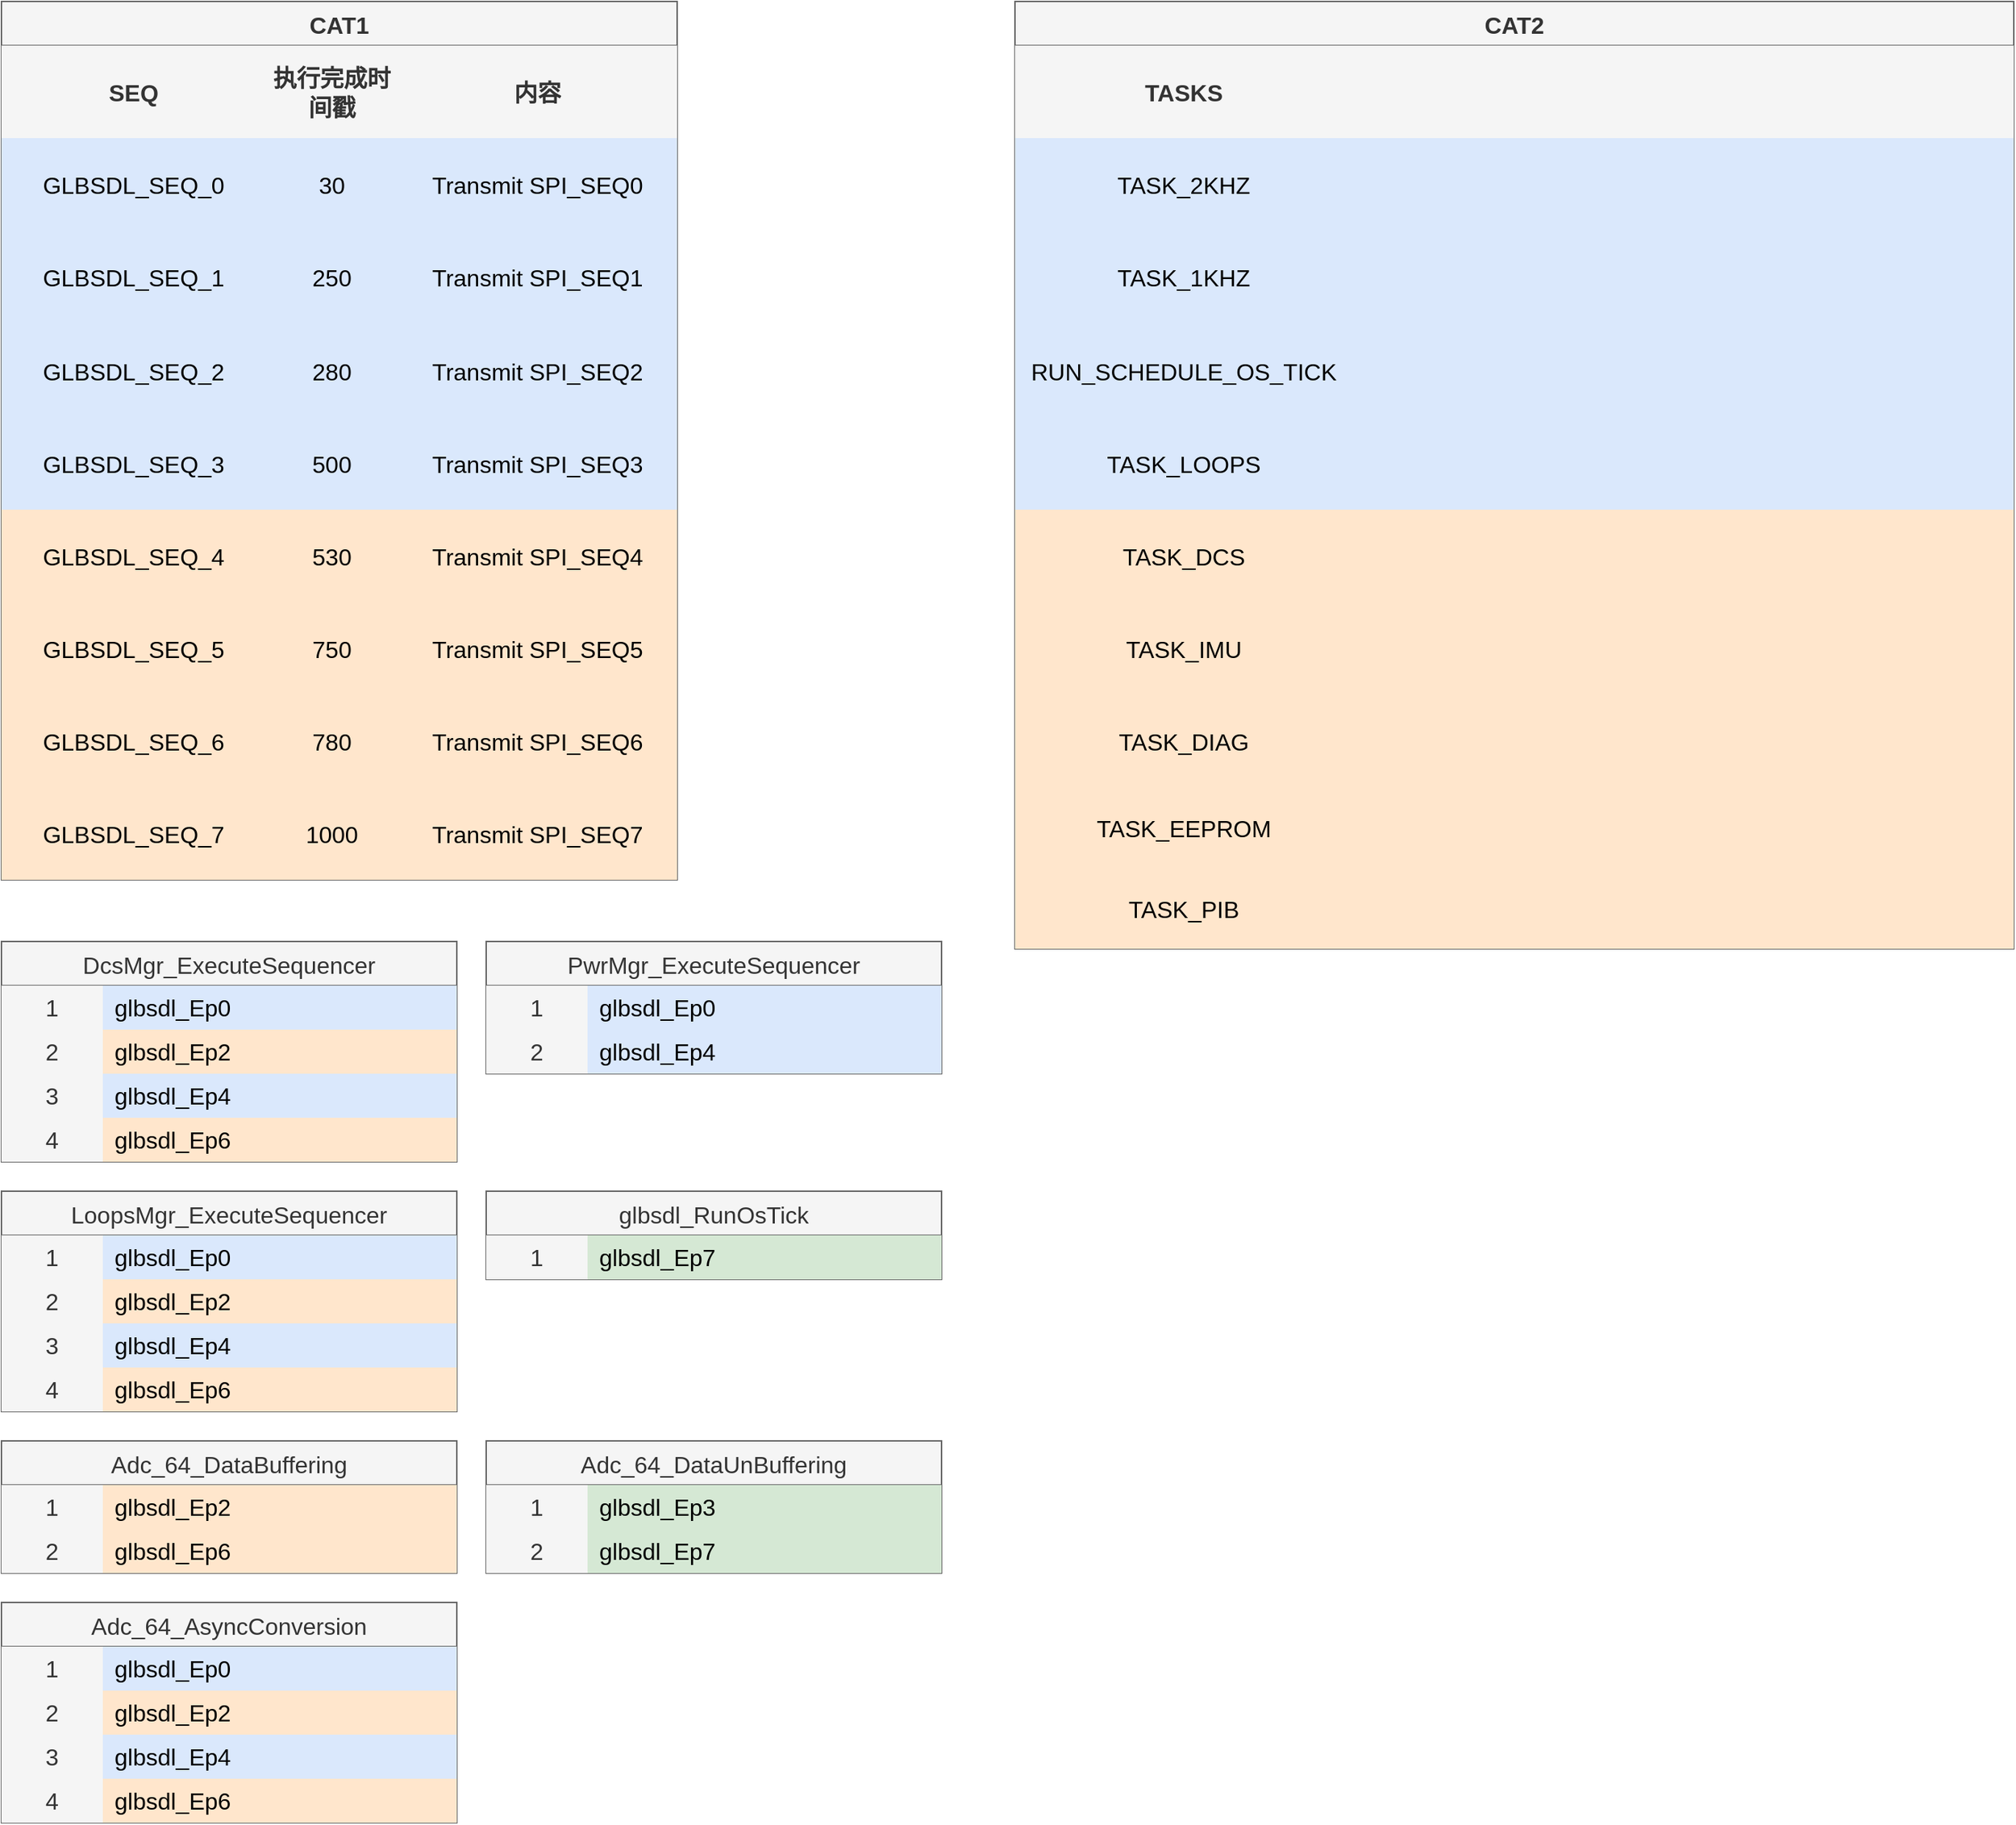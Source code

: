 <mxfile version="22.1.5" type="github">
  <diagram name="第 1 页" id="v6oY52smnRcEkZ9FU9oF">
    <mxGraphModel dx="1167" dy="648" grid="1" gridSize="10" guides="1" tooltips="1" connect="1" arrows="1" fold="1" page="1" pageScale="1" pageWidth="850" pageHeight="1100" math="0" shadow="0">
      <root>
        <mxCell id="0" />
        <mxCell id="1" parent="0" />
        <mxCell id="ijFXuitJDZCYeXIuiVJV-2" value="CAT1" style="shape=table;startSize=30;container=1;collapsible=0;childLayout=tableLayout;strokeColor=#666666;fontSize=16;fontStyle=1;fillColor=#f5f5f5;fontColor=#333333;" vertex="1" parent="1">
          <mxGeometry x="40" y="70" width="460" height="598" as="geometry" />
        </mxCell>
        <mxCell id="ijFXuitJDZCYeXIuiVJV-35" value="" style="shape=tableRow;horizontal=0;startSize=0;swimlaneHead=0;swimlaneBody=0;strokeColor=inherit;top=0;left=0;bottom=0;right=0;collapsible=0;dropTarget=0;fillColor=none;points=[[0,0.5],[1,0.5]];portConstraint=eastwest;fontSize=16;" vertex="1" parent="ijFXuitJDZCYeXIuiVJV-2">
          <mxGeometry y="30" width="460" height="63" as="geometry" />
        </mxCell>
        <mxCell id="ijFXuitJDZCYeXIuiVJV-36" value="SEQ" style="shape=partialRectangle;html=1;whiteSpace=wrap;connectable=0;strokeColor=#666666;overflow=hidden;fillColor=#f5f5f5;top=0;left=0;bottom=0;right=0;pointerEvents=1;fontSize=16;fontStyle=1;fontColor=#333333;" vertex="1" parent="ijFXuitJDZCYeXIuiVJV-35">
          <mxGeometry width="180" height="63" as="geometry">
            <mxRectangle width="180" height="63" as="alternateBounds" />
          </mxGeometry>
        </mxCell>
        <mxCell id="ijFXuitJDZCYeXIuiVJV-37" value="执行完成时间戳" style="shape=partialRectangle;html=1;whiteSpace=wrap;connectable=0;strokeColor=#666666;overflow=hidden;fillColor=#f5f5f5;top=0;left=0;bottom=0;right=0;pointerEvents=1;fontSize=16;fontStyle=1;fontColor=#333333;" vertex="1" parent="ijFXuitJDZCYeXIuiVJV-35">
          <mxGeometry x="180" width="90" height="63" as="geometry">
            <mxRectangle width="90" height="63" as="alternateBounds" />
          </mxGeometry>
        </mxCell>
        <mxCell id="ijFXuitJDZCYeXIuiVJV-38" value="内容" style="shape=partialRectangle;html=1;whiteSpace=wrap;connectable=0;strokeColor=#666666;overflow=hidden;fillColor=#f5f5f5;top=0;left=0;bottom=0;right=0;pointerEvents=1;fontSize=16;fontStyle=1;fontColor=#333333;" vertex="1" parent="ijFXuitJDZCYeXIuiVJV-35">
          <mxGeometry x="270" width="190" height="63" as="geometry">
            <mxRectangle width="190" height="63" as="alternateBounds" />
          </mxGeometry>
        </mxCell>
        <mxCell id="ijFXuitJDZCYeXIuiVJV-3" value="" style="shape=tableRow;horizontal=0;startSize=0;swimlaneHead=0;swimlaneBody=0;strokeColor=inherit;top=0;left=0;bottom=0;right=0;collapsible=0;dropTarget=0;fillColor=none;points=[[0,0.5],[1,0.5]];portConstraint=eastwest;fontSize=16;" vertex="1" parent="ijFXuitJDZCYeXIuiVJV-2">
          <mxGeometry y="93" width="460" height="63" as="geometry" />
        </mxCell>
        <mxCell id="ijFXuitJDZCYeXIuiVJV-4" value="GLBSDL_SEQ_0" style="shape=partialRectangle;html=1;whiteSpace=wrap;connectable=0;strokeColor=#6c8ebf;overflow=hidden;fillColor=#dae8fc;top=0;left=0;bottom=0;right=0;pointerEvents=1;fontSize=16;" vertex="1" parent="ijFXuitJDZCYeXIuiVJV-3">
          <mxGeometry width="180" height="63" as="geometry">
            <mxRectangle width="180" height="63" as="alternateBounds" />
          </mxGeometry>
        </mxCell>
        <mxCell id="ijFXuitJDZCYeXIuiVJV-5" value="30" style="shape=partialRectangle;html=1;whiteSpace=wrap;connectable=0;strokeColor=#6c8ebf;overflow=hidden;fillColor=#dae8fc;top=0;left=0;bottom=0;right=0;pointerEvents=1;fontSize=16;" vertex="1" parent="ijFXuitJDZCYeXIuiVJV-3">
          <mxGeometry x="180" width="90" height="63" as="geometry">
            <mxRectangle width="90" height="63" as="alternateBounds" />
          </mxGeometry>
        </mxCell>
        <mxCell id="ijFXuitJDZCYeXIuiVJV-6" value="Transmit SPI_SEQ0" style="shape=partialRectangle;html=1;whiteSpace=wrap;connectable=0;strokeColor=#6c8ebf;overflow=hidden;fillColor=#dae8fc;top=0;left=0;bottom=0;right=0;pointerEvents=1;fontSize=16;" vertex="1" parent="ijFXuitJDZCYeXIuiVJV-3">
          <mxGeometry x="270" width="190" height="63" as="geometry">
            <mxRectangle width="190" height="63" as="alternateBounds" />
          </mxGeometry>
        </mxCell>
        <mxCell id="ijFXuitJDZCYeXIuiVJV-7" value="" style="shape=tableRow;horizontal=0;startSize=0;swimlaneHead=0;swimlaneBody=0;strokeColor=inherit;top=0;left=0;bottom=0;right=0;collapsible=0;dropTarget=0;fillColor=none;points=[[0,0.5],[1,0.5]];portConstraint=eastwest;fontSize=16;" vertex="1" parent="ijFXuitJDZCYeXIuiVJV-2">
          <mxGeometry y="156" width="460" height="64" as="geometry" />
        </mxCell>
        <mxCell id="ijFXuitJDZCYeXIuiVJV-8" value="GLBSDL_SEQ_1" style="shape=partialRectangle;html=1;whiteSpace=wrap;connectable=0;strokeColor=#6c8ebf;overflow=hidden;fillColor=#dae8fc;top=0;left=0;bottom=0;right=0;pointerEvents=1;fontSize=16;" vertex="1" parent="ijFXuitJDZCYeXIuiVJV-7">
          <mxGeometry width="180" height="64" as="geometry">
            <mxRectangle width="180" height="64" as="alternateBounds" />
          </mxGeometry>
        </mxCell>
        <mxCell id="ijFXuitJDZCYeXIuiVJV-9" value="250" style="shape=partialRectangle;html=1;whiteSpace=wrap;connectable=0;strokeColor=#6c8ebf;overflow=hidden;fillColor=#dae8fc;top=0;left=0;bottom=0;right=0;pointerEvents=1;fontSize=16;" vertex="1" parent="ijFXuitJDZCYeXIuiVJV-7">
          <mxGeometry x="180" width="90" height="64" as="geometry">
            <mxRectangle width="90" height="64" as="alternateBounds" />
          </mxGeometry>
        </mxCell>
        <mxCell id="ijFXuitJDZCYeXIuiVJV-10" value="Transmit SPI_SEQ1" style="shape=partialRectangle;html=1;whiteSpace=wrap;connectable=0;strokeColor=#6c8ebf;overflow=hidden;fillColor=#dae8fc;top=0;left=0;bottom=0;right=0;pointerEvents=1;fontSize=16;" vertex="1" parent="ijFXuitJDZCYeXIuiVJV-7">
          <mxGeometry x="270" width="190" height="64" as="geometry">
            <mxRectangle width="190" height="64" as="alternateBounds" />
          </mxGeometry>
        </mxCell>
        <mxCell id="ijFXuitJDZCYeXIuiVJV-11" value="" style="shape=tableRow;horizontal=0;startSize=0;swimlaneHead=0;swimlaneBody=0;strokeColor=inherit;top=0;left=0;bottom=0;right=0;collapsible=0;dropTarget=0;fillColor=none;points=[[0,0.5],[1,0.5]];portConstraint=eastwest;fontSize=16;" vertex="1" parent="ijFXuitJDZCYeXIuiVJV-2">
          <mxGeometry y="220" width="460" height="63" as="geometry" />
        </mxCell>
        <mxCell id="ijFXuitJDZCYeXIuiVJV-12" value="GLBSDL_SEQ_2" style="shape=partialRectangle;html=1;whiteSpace=wrap;connectable=0;strokeColor=#6c8ebf;overflow=hidden;fillColor=#dae8fc;top=0;left=0;bottom=0;right=0;pointerEvents=1;fontSize=16;" vertex="1" parent="ijFXuitJDZCYeXIuiVJV-11">
          <mxGeometry width="180" height="63" as="geometry">
            <mxRectangle width="180" height="63" as="alternateBounds" />
          </mxGeometry>
        </mxCell>
        <mxCell id="ijFXuitJDZCYeXIuiVJV-13" value="280" style="shape=partialRectangle;html=1;whiteSpace=wrap;connectable=0;strokeColor=#6c8ebf;overflow=hidden;fillColor=#dae8fc;top=0;left=0;bottom=0;right=0;pointerEvents=1;fontSize=16;" vertex="1" parent="ijFXuitJDZCYeXIuiVJV-11">
          <mxGeometry x="180" width="90" height="63" as="geometry">
            <mxRectangle width="90" height="63" as="alternateBounds" />
          </mxGeometry>
        </mxCell>
        <mxCell id="ijFXuitJDZCYeXIuiVJV-14" value="Transmit SPI_SEQ2" style="shape=partialRectangle;html=1;whiteSpace=wrap;connectable=0;strokeColor=#6c8ebf;overflow=hidden;fillColor=#dae8fc;top=0;left=0;bottom=0;right=0;pointerEvents=1;fontSize=16;" vertex="1" parent="ijFXuitJDZCYeXIuiVJV-11">
          <mxGeometry x="270" width="190" height="63" as="geometry">
            <mxRectangle width="190" height="63" as="alternateBounds" />
          </mxGeometry>
        </mxCell>
        <mxCell id="ijFXuitJDZCYeXIuiVJV-15" value="" style="shape=tableRow;horizontal=0;startSize=0;swimlaneHead=0;swimlaneBody=0;strokeColor=inherit;top=0;left=0;bottom=0;right=0;collapsible=0;dropTarget=0;fillColor=none;points=[[0,0.5],[1,0.5]];portConstraint=eastwest;fontSize=16;" vertex="1" parent="ijFXuitJDZCYeXIuiVJV-2">
          <mxGeometry y="283" width="460" height="63" as="geometry" />
        </mxCell>
        <mxCell id="ijFXuitJDZCYeXIuiVJV-16" value="GLBSDL_SEQ_3" style="shape=partialRectangle;html=1;whiteSpace=wrap;connectable=0;strokeColor=#6c8ebf;overflow=hidden;fillColor=#dae8fc;top=0;left=0;bottom=0;right=0;pointerEvents=1;fontSize=16;" vertex="1" parent="ijFXuitJDZCYeXIuiVJV-15">
          <mxGeometry width="180" height="63" as="geometry">
            <mxRectangle width="180" height="63" as="alternateBounds" />
          </mxGeometry>
        </mxCell>
        <mxCell id="ijFXuitJDZCYeXIuiVJV-17" value="500" style="shape=partialRectangle;html=1;whiteSpace=wrap;connectable=0;strokeColor=#6c8ebf;overflow=hidden;fillColor=#dae8fc;top=0;left=0;bottom=0;right=0;pointerEvents=1;fontSize=16;" vertex="1" parent="ijFXuitJDZCYeXIuiVJV-15">
          <mxGeometry x="180" width="90" height="63" as="geometry">
            <mxRectangle width="90" height="63" as="alternateBounds" />
          </mxGeometry>
        </mxCell>
        <mxCell id="ijFXuitJDZCYeXIuiVJV-18" value="Transmit SPI_SEQ3" style="shape=partialRectangle;html=1;whiteSpace=wrap;connectable=0;strokeColor=#6c8ebf;overflow=hidden;fillColor=#dae8fc;top=0;left=0;bottom=0;right=0;pointerEvents=1;fontSize=16;" vertex="1" parent="ijFXuitJDZCYeXIuiVJV-15">
          <mxGeometry x="270" width="190" height="63" as="geometry">
            <mxRectangle width="190" height="63" as="alternateBounds" />
          </mxGeometry>
        </mxCell>
        <mxCell id="ijFXuitJDZCYeXIuiVJV-19" value="" style="shape=tableRow;horizontal=0;startSize=0;swimlaneHead=0;swimlaneBody=0;strokeColor=inherit;top=0;left=0;bottom=0;right=0;collapsible=0;dropTarget=0;fillColor=none;points=[[0,0.5],[1,0.5]];portConstraint=eastwest;fontSize=16;" vertex="1" parent="ijFXuitJDZCYeXIuiVJV-2">
          <mxGeometry y="346" width="460" height="63" as="geometry" />
        </mxCell>
        <mxCell id="ijFXuitJDZCYeXIuiVJV-20" value="GLBSDL_SEQ_4" style="shape=partialRectangle;html=1;whiteSpace=wrap;connectable=0;strokeColor=#d79b00;overflow=hidden;fillColor=#ffe6cc;top=0;left=0;bottom=0;right=0;pointerEvents=1;fontSize=16;" vertex="1" parent="ijFXuitJDZCYeXIuiVJV-19">
          <mxGeometry width="180" height="63" as="geometry">
            <mxRectangle width="180" height="63" as="alternateBounds" />
          </mxGeometry>
        </mxCell>
        <mxCell id="ijFXuitJDZCYeXIuiVJV-21" value="530" style="shape=partialRectangle;html=1;whiteSpace=wrap;connectable=0;strokeColor=#d79b00;overflow=hidden;fillColor=#ffe6cc;top=0;left=0;bottom=0;right=0;pointerEvents=1;fontSize=16;" vertex="1" parent="ijFXuitJDZCYeXIuiVJV-19">
          <mxGeometry x="180" width="90" height="63" as="geometry">
            <mxRectangle width="90" height="63" as="alternateBounds" />
          </mxGeometry>
        </mxCell>
        <mxCell id="ijFXuitJDZCYeXIuiVJV-22" value="Transmit SPI_SEQ4" style="shape=partialRectangle;html=1;whiteSpace=wrap;connectable=0;strokeColor=#d79b00;overflow=hidden;fillColor=#ffe6cc;top=0;left=0;bottom=0;right=0;pointerEvents=1;fontSize=16;" vertex="1" parent="ijFXuitJDZCYeXIuiVJV-19">
          <mxGeometry x="270" width="190" height="63" as="geometry">
            <mxRectangle width="190" height="63" as="alternateBounds" />
          </mxGeometry>
        </mxCell>
        <mxCell id="ijFXuitJDZCYeXIuiVJV-23" value="" style="shape=tableRow;horizontal=0;startSize=0;swimlaneHead=0;swimlaneBody=0;strokeColor=inherit;top=0;left=0;bottom=0;right=0;collapsible=0;dropTarget=0;fillColor=none;points=[[0,0.5],[1,0.5]];portConstraint=eastwest;fontSize=16;" vertex="1" parent="ijFXuitJDZCYeXIuiVJV-2">
          <mxGeometry y="409" width="460" height="63" as="geometry" />
        </mxCell>
        <mxCell id="ijFXuitJDZCYeXIuiVJV-24" value="GLBSDL_SEQ_5" style="shape=partialRectangle;html=1;whiteSpace=wrap;connectable=0;strokeColor=#d79b00;overflow=hidden;fillColor=#ffe6cc;top=0;left=0;bottom=0;right=0;pointerEvents=1;fontSize=16;" vertex="1" parent="ijFXuitJDZCYeXIuiVJV-23">
          <mxGeometry width="180" height="63" as="geometry">
            <mxRectangle width="180" height="63" as="alternateBounds" />
          </mxGeometry>
        </mxCell>
        <mxCell id="ijFXuitJDZCYeXIuiVJV-25" value="750" style="shape=partialRectangle;html=1;whiteSpace=wrap;connectable=0;strokeColor=#d79b00;overflow=hidden;fillColor=#ffe6cc;top=0;left=0;bottom=0;right=0;pointerEvents=1;fontSize=16;" vertex="1" parent="ijFXuitJDZCYeXIuiVJV-23">
          <mxGeometry x="180" width="90" height="63" as="geometry">
            <mxRectangle width="90" height="63" as="alternateBounds" />
          </mxGeometry>
        </mxCell>
        <mxCell id="ijFXuitJDZCYeXIuiVJV-26" value="Transmit SPI_SEQ5" style="shape=partialRectangle;html=1;whiteSpace=wrap;connectable=0;strokeColor=#d79b00;overflow=hidden;fillColor=#ffe6cc;top=0;left=0;bottom=0;right=0;pointerEvents=1;fontSize=16;" vertex="1" parent="ijFXuitJDZCYeXIuiVJV-23">
          <mxGeometry x="270" width="190" height="63" as="geometry">
            <mxRectangle width="190" height="63" as="alternateBounds" />
          </mxGeometry>
        </mxCell>
        <mxCell id="ijFXuitJDZCYeXIuiVJV-27" value="" style="shape=tableRow;horizontal=0;startSize=0;swimlaneHead=0;swimlaneBody=0;strokeColor=inherit;top=0;left=0;bottom=0;right=0;collapsible=0;dropTarget=0;fillColor=none;points=[[0,0.5],[1,0.5]];portConstraint=eastwest;fontSize=16;" vertex="1" parent="ijFXuitJDZCYeXIuiVJV-2">
          <mxGeometry y="472" width="460" height="63" as="geometry" />
        </mxCell>
        <mxCell id="ijFXuitJDZCYeXIuiVJV-28" value="GLBSDL_SEQ_6" style="shape=partialRectangle;html=1;whiteSpace=wrap;connectable=0;strokeColor=#d79b00;overflow=hidden;fillColor=#ffe6cc;top=0;left=0;bottom=0;right=0;pointerEvents=1;fontSize=16;" vertex="1" parent="ijFXuitJDZCYeXIuiVJV-27">
          <mxGeometry width="180" height="63" as="geometry">
            <mxRectangle width="180" height="63" as="alternateBounds" />
          </mxGeometry>
        </mxCell>
        <mxCell id="ijFXuitJDZCYeXIuiVJV-29" value="780" style="shape=partialRectangle;html=1;whiteSpace=wrap;connectable=0;strokeColor=#d79b00;overflow=hidden;fillColor=#ffe6cc;top=0;left=0;bottom=0;right=0;pointerEvents=1;fontSize=16;" vertex="1" parent="ijFXuitJDZCYeXIuiVJV-27">
          <mxGeometry x="180" width="90" height="63" as="geometry">
            <mxRectangle width="90" height="63" as="alternateBounds" />
          </mxGeometry>
        </mxCell>
        <mxCell id="ijFXuitJDZCYeXIuiVJV-30" value="Transmit SPI_SEQ6" style="shape=partialRectangle;html=1;whiteSpace=wrap;connectable=0;strokeColor=#d79b00;overflow=hidden;fillColor=#ffe6cc;top=0;left=0;bottom=0;right=0;pointerEvents=1;fontSize=16;" vertex="1" parent="ijFXuitJDZCYeXIuiVJV-27">
          <mxGeometry x="270" width="190" height="63" as="geometry">
            <mxRectangle width="190" height="63" as="alternateBounds" />
          </mxGeometry>
        </mxCell>
        <mxCell id="ijFXuitJDZCYeXIuiVJV-31" value="" style="shape=tableRow;horizontal=0;startSize=0;swimlaneHead=0;swimlaneBody=0;strokeColor=inherit;top=0;left=0;bottom=0;right=0;collapsible=0;dropTarget=0;fillColor=none;points=[[0,0.5],[1,0.5]];portConstraint=eastwest;fontSize=16;" vertex="1" parent="ijFXuitJDZCYeXIuiVJV-2">
          <mxGeometry y="535" width="460" height="63" as="geometry" />
        </mxCell>
        <mxCell id="ijFXuitJDZCYeXIuiVJV-32" value="GLBSDL_SEQ_7" style="shape=partialRectangle;html=1;whiteSpace=wrap;connectable=0;strokeColor=#d79b00;overflow=hidden;fillColor=#ffe6cc;top=0;left=0;bottom=0;right=0;pointerEvents=1;fontSize=16;" vertex="1" parent="ijFXuitJDZCYeXIuiVJV-31">
          <mxGeometry width="180" height="63" as="geometry">
            <mxRectangle width="180" height="63" as="alternateBounds" />
          </mxGeometry>
        </mxCell>
        <mxCell id="ijFXuitJDZCYeXIuiVJV-33" value="1000" style="shape=partialRectangle;html=1;whiteSpace=wrap;connectable=0;strokeColor=#d79b00;overflow=hidden;fillColor=#ffe6cc;top=0;left=0;bottom=0;right=0;pointerEvents=1;fontSize=16;" vertex="1" parent="ijFXuitJDZCYeXIuiVJV-31">
          <mxGeometry x="180" width="90" height="63" as="geometry">
            <mxRectangle width="90" height="63" as="alternateBounds" />
          </mxGeometry>
        </mxCell>
        <mxCell id="ijFXuitJDZCYeXIuiVJV-34" value="Transmit SPI_SEQ7" style="shape=partialRectangle;html=1;whiteSpace=wrap;connectable=0;strokeColor=#d79b00;overflow=hidden;fillColor=#ffe6cc;top=0;left=0;bottom=0;right=0;pointerEvents=1;fontSize=16;" vertex="1" parent="ijFXuitJDZCYeXIuiVJV-31">
          <mxGeometry x="270" width="190" height="63" as="geometry">
            <mxRectangle width="190" height="63" as="alternateBounds" />
          </mxGeometry>
        </mxCell>
        <mxCell id="ijFXuitJDZCYeXIuiVJV-133" value="DcsMgr_ExecuteSequencer" style="shape=table;startSize=30;container=1;collapsible=0;childLayout=tableLayout;fixedRows=1;rowLines=0;fontStyle=0;strokeColor=#666666;fontSize=16;fillColor=#f5f5f5;fontColor=#333333;" vertex="1" parent="1">
          <mxGeometry x="40" y="710" width="310" height="150" as="geometry" />
        </mxCell>
        <mxCell id="ijFXuitJDZCYeXIuiVJV-134" value="" style="shape=tableRow;horizontal=0;startSize=0;swimlaneHead=0;swimlaneBody=0;top=0;left=0;bottom=0;right=0;collapsible=0;dropTarget=0;fillColor=none;points=[[0,0.5],[1,0.5]];portConstraint=eastwest;strokeColor=inherit;fontSize=16;" vertex="1" parent="ijFXuitJDZCYeXIuiVJV-133">
          <mxGeometry y="30" width="310" height="30" as="geometry" />
        </mxCell>
        <mxCell id="ijFXuitJDZCYeXIuiVJV-135" value="1" style="shape=partialRectangle;html=1;whiteSpace=wrap;connectable=0;fillColor=#f5f5f5;top=0;left=0;bottom=0;right=0;overflow=hidden;pointerEvents=1;strokeColor=#666666;fontSize=16;fontColor=#333333;" vertex="1" parent="ijFXuitJDZCYeXIuiVJV-134">
          <mxGeometry width="69" height="30" as="geometry">
            <mxRectangle width="69" height="30" as="alternateBounds" />
          </mxGeometry>
        </mxCell>
        <mxCell id="ijFXuitJDZCYeXIuiVJV-136" value="glbsdl_Ep0" style="shape=partialRectangle;html=1;whiteSpace=wrap;connectable=0;fillColor=#dae8fc;top=0;left=0;bottom=0;right=0;align=left;spacingLeft=6;overflow=hidden;strokeColor=#6c8ebf;fontSize=16;" vertex="1" parent="ijFXuitJDZCYeXIuiVJV-134">
          <mxGeometry x="69" width="241" height="30" as="geometry">
            <mxRectangle width="241" height="30" as="alternateBounds" />
          </mxGeometry>
        </mxCell>
        <mxCell id="ijFXuitJDZCYeXIuiVJV-137" value="" style="shape=tableRow;horizontal=0;startSize=0;swimlaneHead=0;swimlaneBody=0;top=0;left=0;bottom=0;right=0;collapsible=0;dropTarget=0;fillColor=none;points=[[0,0.5],[1,0.5]];portConstraint=eastwest;strokeColor=inherit;fontSize=16;" vertex="1" parent="ijFXuitJDZCYeXIuiVJV-133">
          <mxGeometry y="60" width="310" height="30" as="geometry" />
        </mxCell>
        <mxCell id="ijFXuitJDZCYeXIuiVJV-138" value="2" style="shape=partialRectangle;html=1;whiteSpace=wrap;connectable=0;fillColor=#f5f5f5;top=0;left=0;bottom=0;right=0;overflow=hidden;strokeColor=#666666;fontSize=16;fontColor=#333333;" vertex="1" parent="ijFXuitJDZCYeXIuiVJV-137">
          <mxGeometry width="69" height="30" as="geometry">
            <mxRectangle width="69" height="30" as="alternateBounds" />
          </mxGeometry>
        </mxCell>
        <mxCell id="ijFXuitJDZCYeXIuiVJV-139" value="glbsdl_Ep2" style="shape=partialRectangle;html=1;whiteSpace=wrap;connectable=0;fillColor=#ffe6cc;top=0;left=0;bottom=0;right=0;align=left;spacingLeft=6;overflow=hidden;strokeColor=#d79b00;fontSize=16;" vertex="1" parent="ijFXuitJDZCYeXIuiVJV-137">
          <mxGeometry x="69" width="241" height="30" as="geometry">
            <mxRectangle width="241" height="30" as="alternateBounds" />
          </mxGeometry>
        </mxCell>
        <mxCell id="ijFXuitJDZCYeXIuiVJV-140" value="" style="shape=tableRow;horizontal=0;startSize=0;swimlaneHead=0;swimlaneBody=0;top=0;left=0;bottom=0;right=0;collapsible=0;dropTarget=0;fillColor=none;points=[[0,0.5],[1,0.5]];portConstraint=eastwest;strokeColor=inherit;fontSize=16;" vertex="1" parent="ijFXuitJDZCYeXIuiVJV-133">
          <mxGeometry y="90" width="310" height="30" as="geometry" />
        </mxCell>
        <mxCell id="ijFXuitJDZCYeXIuiVJV-141" value="3" style="shape=partialRectangle;html=1;whiteSpace=wrap;connectable=0;fillColor=#f5f5f5;top=0;left=0;bottom=0;right=0;overflow=hidden;strokeColor=#666666;fontSize=16;fontColor=#333333;" vertex="1" parent="ijFXuitJDZCYeXIuiVJV-140">
          <mxGeometry width="69" height="30" as="geometry">
            <mxRectangle width="69" height="30" as="alternateBounds" />
          </mxGeometry>
        </mxCell>
        <mxCell id="ijFXuitJDZCYeXIuiVJV-142" value="glbsdl_Ep4" style="shape=partialRectangle;html=1;whiteSpace=wrap;connectable=0;fillColor=#dae8fc;top=0;left=0;bottom=0;right=0;align=left;spacingLeft=6;overflow=hidden;strokeColor=#6c8ebf;fontSize=16;" vertex="1" parent="ijFXuitJDZCYeXIuiVJV-140">
          <mxGeometry x="69" width="241" height="30" as="geometry">
            <mxRectangle width="241" height="30" as="alternateBounds" />
          </mxGeometry>
        </mxCell>
        <mxCell id="ijFXuitJDZCYeXIuiVJV-144" value="" style="shape=tableRow;horizontal=0;startSize=0;swimlaneHead=0;swimlaneBody=0;top=0;left=0;bottom=0;right=0;collapsible=0;dropTarget=0;fillColor=none;points=[[0,0.5],[1,0.5]];portConstraint=eastwest;strokeColor=inherit;fontSize=16;" vertex="1" parent="ijFXuitJDZCYeXIuiVJV-133">
          <mxGeometry y="120" width="310" height="30" as="geometry" />
        </mxCell>
        <mxCell id="ijFXuitJDZCYeXIuiVJV-145" value="4" style="shape=partialRectangle;html=1;whiteSpace=wrap;connectable=0;fillColor=#f5f5f5;top=0;left=0;bottom=0;right=0;overflow=hidden;strokeColor=#666666;fontSize=16;fontColor=#333333;" vertex="1" parent="ijFXuitJDZCYeXIuiVJV-144">
          <mxGeometry width="69" height="30" as="geometry">
            <mxRectangle width="69" height="30" as="alternateBounds" />
          </mxGeometry>
        </mxCell>
        <mxCell id="ijFXuitJDZCYeXIuiVJV-146" value="glbsdl_Ep6" style="shape=partialRectangle;html=1;whiteSpace=wrap;connectable=0;fillColor=#ffe6cc;top=0;left=0;bottom=0;right=0;align=left;spacingLeft=6;overflow=hidden;strokeColor=#d79b00;fontSize=16;" vertex="1" parent="ijFXuitJDZCYeXIuiVJV-144">
          <mxGeometry x="69" width="241" height="30" as="geometry">
            <mxRectangle width="241" height="30" as="alternateBounds" />
          </mxGeometry>
        </mxCell>
        <mxCell id="ijFXuitJDZCYeXIuiVJV-147" value="LoopsMgr_ExecuteSequencer" style="shape=table;startSize=30;container=1;collapsible=0;childLayout=tableLayout;fixedRows=1;rowLines=0;fontStyle=0;strokeColor=#666666;fontSize=16;fillColor=#f5f5f5;fontColor=#333333;" vertex="1" parent="1">
          <mxGeometry x="40" y="880" width="310" height="150" as="geometry" />
        </mxCell>
        <mxCell id="ijFXuitJDZCYeXIuiVJV-148" value="" style="shape=tableRow;horizontal=0;startSize=0;swimlaneHead=0;swimlaneBody=0;top=0;left=0;bottom=0;right=0;collapsible=0;dropTarget=0;fillColor=none;points=[[0,0.5],[1,0.5]];portConstraint=eastwest;strokeColor=inherit;fontSize=16;" vertex="1" parent="ijFXuitJDZCYeXIuiVJV-147">
          <mxGeometry y="30" width="310" height="30" as="geometry" />
        </mxCell>
        <mxCell id="ijFXuitJDZCYeXIuiVJV-149" value="1" style="shape=partialRectangle;html=1;whiteSpace=wrap;connectable=0;fillColor=#f5f5f5;top=0;left=0;bottom=0;right=0;overflow=hidden;pointerEvents=1;strokeColor=#666666;fontSize=16;fontColor=#333333;" vertex="1" parent="ijFXuitJDZCYeXIuiVJV-148">
          <mxGeometry width="69" height="30" as="geometry">
            <mxRectangle width="69" height="30" as="alternateBounds" />
          </mxGeometry>
        </mxCell>
        <mxCell id="ijFXuitJDZCYeXIuiVJV-150" value="glbsdl_Ep0" style="shape=partialRectangle;html=1;whiteSpace=wrap;connectable=0;fillColor=#dae8fc;top=0;left=0;bottom=0;right=0;align=left;spacingLeft=6;overflow=hidden;strokeColor=#6c8ebf;fontSize=16;" vertex="1" parent="ijFXuitJDZCYeXIuiVJV-148">
          <mxGeometry x="69" width="241" height="30" as="geometry">
            <mxRectangle width="241" height="30" as="alternateBounds" />
          </mxGeometry>
        </mxCell>
        <mxCell id="ijFXuitJDZCYeXIuiVJV-151" value="" style="shape=tableRow;horizontal=0;startSize=0;swimlaneHead=0;swimlaneBody=0;top=0;left=0;bottom=0;right=0;collapsible=0;dropTarget=0;fillColor=none;points=[[0,0.5],[1,0.5]];portConstraint=eastwest;strokeColor=inherit;fontSize=16;" vertex="1" parent="ijFXuitJDZCYeXIuiVJV-147">
          <mxGeometry y="60" width="310" height="30" as="geometry" />
        </mxCell>
        <mxCell id="ijFXuitJDZCYeXIuiVJV-152" value="2" style="shape=partialRectangle;html=1;whiteSpace=wrap;connectable=0;fillColor=#f5f5f5;top=0;left=0;bottom=0;right=0;overflow=hidden;strokeColor=#666666;fontSize=16;fontColor=#333333;" vertex="1" parent="ijFXuitJDZCYeXIuiVJV-151">
          <mxGeometry width="69" height="30" as="geometry">
            <mxRectangle width="69" height="30" as="alternateBounds" />
          </mxGeometry>
        </mxCell>
        <mxCell id="ijFXuitJDZCYeXIuiVJV-153" value="glbsdl_Ep2" style="shape=partialRectangle;html=1;whiteSpace=wrap;connectable=0;fillColor=#ffe6cc;top=0;left=0;bottom=0;right=0;align=left;spacingLeft=6;overflow=hidden;strokeColor=#d79b00;fontSize=16;" vertex="1" parent="ijFXuitJDZCYeXIuiVJV-151">
          <mxGeometry x="69" width="241" height="30" as="geometry">
            <mxRectangle width="241" height="30" as="alternateBounds" />
          </mxGeometry>
        </mxCell>
        <mxCell id="ijFXuitJDZCYeXIuiVJV-154" value="" style="shape=tableRow;horizontal=0;startSize=0;swimlaneHead=0;swimlaneBody=0;top=0;left=0;bottom=0;right=0;collapsible=0;dropTarget=0;fillColor=none;points=[[0,0.5],[1,0.5]];portConstraint=eastwest;strokeColor=inherit;fontSize=16;" vertex="1" parent="ijFXuitJDZCYeXIuiVJV-147">
          <mxGeometry y="90" width="310" height="30" as="geometry" />
        </mxCell>
        <mxCell id="ijFXuitJDZCYeXIuiVJV-155" value="3" style="shape=partialRectangle;html=1;whiteSpace=wrap;connectable=0;fillColor=#f5f5f5;top=0;left=0;bottom=0;right=0;overflow=hidden;strokeColor=#666666;fontSize=16;fontColor=#333333;" vertex="1" parent="ijFXuitJDZCYeXIuiVJV-154">
          <mxGeometry width="69" height="30" as="geometry">
            <mxRectangle width="69" height="30" as="alternateBounds" />
          </mxGeometry>
        </mxCell>
        <mxCell id="ijFXuitJDZCYeXIuiVJV-156" value="glbsdl_Ep4" style="shape=partialRectangle;html=1;whiteSpace=wrap;connectable=0;fillColor=#dae8fc;top=0;left=0;bottom=0;right=0;align=left;spacingLeft=6;overflow=hidden;strokeColor=#6c8ebf;fontSize=16;" vertex="1" parent="ijFXuitJDZCYeXIuiVJV-154">
          <mxGeometry x="69" width="241" height="30" as="geometry">
            <mxRectangle width="241" height="30" as="alternateBounds" />
          </mxGeometry>
        </mxCell>
        <mxCell id="ijFXuitJDZCYeXIuiVJV-157" value="" style="shape=tableRow;horizontal=0;startSize=0;swimlaneHead=0;swimlaneBody=0;top=0;left=0;bottom=0;right=0;collapsible=0;dropTarget=0;fillColor=none;points=[[0,0.5],[1,0.5]];portConstraint=eastwest;strokeColor=inherit;fontSize=16;" vertex="1" parent="ijFXuitJDZCYeXIuiVJV-147">
          <mxGeometry y="120" width="310" height="30" as="geometry" />
        </mxCell>
        <mxCell id="ijFXuitJDZCYeXIuiVJV-158" value="4" style="shape=partialRectangle;html=1;whiteSpace=wrap;connectable=0;fillColor=#f5f5f5;top=0;left=0;bottom=0;right=0;overflow=hidden;strokeColor=#666666;fontSize=16;fontColor=#333333;" vertex="1" parent="ijFXuitJDZCYeXIuiVJV-157">
          <mxGeometry width="69" height="30" as="geometry">
            <mxRectangle width="69" height="30" as="alternateBounds" />
          </mxGeometry>
        </mxCell>
        <mxCell id="ijFXuitJDZCYeXIuiVJV-159" value="glbsdl_Ep6" style="shape=partialRectangle;html=1;whiteSpace=wrap;connectable=0;fillColor=#ffe6cc;top=0;left=0;bottom=0;right=0;align=left;spacingLeft=6;overflow=hidden;strokeColor=#d79b00;fontSize=16;" vertex="1" parent="ijFXuitJDZCYeXIuiVJV-157">
          <mxGeometry x="69" width="241" height="30" as="geometry">
            <mxRectangle width="241" height="30" as="alternateBounds" />
          </mxGeometry>
        </mxCell>
        <mxCell id="ijFXuitJDZCYeXIuiVJV-160" value="Adc_64_DataBuffering" style="shape=table;startSize=30;container=1;collapsible=0;childLayout=tableLayout;fixedRows=1;rowLines=0;fontStyle=0;strokeColor=#666666;fontSize=16;fillColor=#f5f5f5;fontColor=#333333;" vertex="1" parent="1">
          <mxGeometry x="40" y="1050" width="310" height="90" as="geometry" />
        </mxCell>
        <mxCell id="ijFXuitJDZCYeXIuiVJV-161" value="" style="shape=tableRow;horizontal=0;startSize=0;swimlaneHead=0;swimlaneBody=0;top=0;left=0;bottom=0;right=0;collapsible=0;dropTarget=0;fillColor=none;points=[[0,0.5],[1,0.5]];portConstraint=eastwest;strokeColor=inherit;fontSize=16;" vertex="1" parent="ijFXuitJDZCYeXIuiVJV-160">
          <mxGeometry y="30" width="310" height="30" as="geometry" />
        </mxCell>
        <mxCell id="ijFXuitJDZCYeXIuiVJV-162" value="1" style="shape=partialRectangle;html=1;whiteSpace=wrap;connectable=0;fillColor=#f5f5f5;top=0;left=0;bottom=0;right=0;overflow=hidden;pointerEvents=1;strokeColor=#666666;fontSize=16;fontColor=#333333;" vertex="1" parent="ijFXuitJDZCYeXIuiVJV-161">
          <mxGeometry width="69" height="30" as="geometry">
            <mxRectangle width="69" height="30" as="alternateBounds" />
          </mxGeometry>
        </mxCell>
        <mxCell id="ijFXuitJDZCYeXIuiVJV-163" value="glbsdl_Ep2" style="shape=partialRectangle;html=1;whiteSpace=wrap;connectable=0;fillColor=#ffe6cc;top=0;left=0;bottom=0;right=0;align=left;spacingLeft=6;overflow=hidden;strokeColor=#d79b00;fontSize=16;" vertex="1" parent="ijFXuitJDZCYeXIuiVJV-161">
          <mxGeometry x="69" width="241" height="30" as="geometry">
            <mxRectangle width="241" height="30" as="alternateBounds" />
          </mxGeometry>
        </mxCell>
        <mxCell id="ijFXuitJDZCYeXIuiVJV-164" value="" style="shape=tableRow;horizontal=0;startSize=0;swimlaneHead=0;swimlaneBody=0;top=0;left=0;bottom=0;right=0;collapsible=0;dropTarget=0;fillColor=none;points=[[0,0.5],[1,0.5]];portConstraint=eastwest;strokeColor=inherit;fontSize=16;" vertex="1" parent="ijFXuitJDZCYeXIuiVJV-160">
          <mxGeometry y="60" width="310" height="30" as="geometry" />
        </mxCell>
        <mxCell id="ijFXuitJDZCYeXIuiVJV-165" value="2" style="shape=partialRectangle;html=1;whiteSpace=wrap;connectable=0;fillColor=#f5f5f5;top=0;left=0;bottom=0;right=0;overflow=hidden;strokeColor=#666666;fontSize=16;fontColor=#333333;" vertex="1" parent="ijFXuitJDZCYeXIuiVJV-164">
          <mxGeometry width="69" height="30" as="geometry">
            <mxRectangle width="69" height="30" as="alternateBounds" />
          </mxGeometry>
        </mxCell>
        <mxCell id="ijFXuitJDZCYeXIuiVJV-166" value="glbsdl_Ep6" style="shape=partialRectangle;html=1;whiteSpace=wrap;connectable=0;fillColor=#ffe6cc;top=0;left=0;bottom=0;right=0;align=left;spacingLeft=6;overflow=hidden;strokeColor=#d79b00;fontSize=16;" vertex="1" parent="ijFXuitJDZCYeXIuiVJV-164">
          <mxGeometry x="69" width="241" height="30" as="geometry">
            <mxRectangle width="241" height="30" as="alternateBounds" />
          </mxGeometry>
        </mxCell>
        <mxCell id="ijFXuitJDZCYeXIuiVJV-173" value="Adc_64_AsyncConversion" style="shape=table;startSize=30;container=1;collapsible=0;childLayout=tableLayout;fixedRows=1;rowLines=0;fontStyle=0;strokeColor=#666666;fontSize=16;fillColor=#f5f5f5;fontColor=#333333;" vertex="1" parent="1">
          <mxGeometry x="40" y="1160" width="310" height="150" as="geometry" />
        </mxCell>
        <mxCell id="ijFXuitJDZCYeXIuiVJV-174" value="" style="shape=tableRow;horizontal=0;startSize=0;swimlaneHead=0;swimlaneBody=0;top=0;left=0;bottom=0;right=0;collapsible=0;dropTarget=0;fillColor=none;points=[[0,0.5],[1,0.5]];portConstraint=eastwest;strokeColor=inherit;fontSize=16;" vertex="1" parent="ijFXuitJDZCYeXIuiVJV-173">
          <mxGeometry y="30" width="310" height="30" as="geometry" />
        </mxCell>
        <mxCell id="ijFXuitJDZCYeXIuiVJV-175" value="1" style="shape=partialRectangle;html=1;whiteSpace=wrap;connectable=0;fillColor=#f5f5f5;top=0;left=0;bottom=0;right=0;overflow=hidden;pointerEvents=1;strokeColor=#666666;fontSize=16;fontColor=#333333;" vertex="1" parent="ijFXuitJDZCYeXIuiVJV-174">
          <mxGeometry width="69" height="30" as="geometry">
            <mxRectangle width="69" height="30" as="alternateBounds" />
          </mxGeometry>
        </mxCell>
        <mxCell id="ijFXuitJDZCYeXIuiVJV-176" value="glbsdl_Ep0" style="shape=partialRectangle;html=1;whiteSpace=wrap;connectable=0;fillColor=#dae8fc;top=0;left=0;bottom=0;right=0;align=left;spacingLeft=6;overflow=hidden;strokeColor=#6c8ebf;fontSize=16;" vertex="1" parent="ijFXuitJDZCYeXIuiVJV-174">
          <mxGeometry x="69" width="241" height="30" as="geometry">
            <mxRectangle width="241" height="30" as="alternateBounds" />
          </mxGeometry>
        </mxCell>
        <mxCell id="ijFXuitJDZCYeXIuiVJV-177" value="" style="shape=tableRow;horizontal=0;startSize=0;swimlaneHead=0;swimlaneBody=0;top=0;left=0;bottom=0;right=0;collapsible=0;dropTarget=0;fillColor=none;points=[[0,0.5],[1,0.5]];portConstraint=eastwest;strokeColor=inherit;fontSize=16;" vertex="1" parent="ijFXuitJDZCYeXIuiVJV-173">
          <mxGeometry y="60" width="310" height="30" as="geometry" />
        </mxCell>
        <mxCell id="ijFXuitJDZCYeXIuiVJV-178" value="2" style="shape=partialRectangle;html=1;whiteSpace=wrap;connectable=0;fillColor=#f5f5f5;top=0;left=0;bottom=0;right=0;overflow=hidden;strokeColor=#666666;fontSize=16;fontColor=#333333;" vertex="1" parent="ijFXuitJDZCYeXIuiVJV-177">
          <mxGeometry width="69" height="30" as="geometry">
            <mxRectangle width="69" height="30" as="alternateBounds" />
          </mxGeometry>
        </mxCell>
        <mxCell id="ijFXuitJDZCYeXIuiVJV-179" value="glbsdl_Ep2" style="shape=partialRectangle;html=1;whiteSpace=wrap;connectable=0;fillColor=#ffe6cc;top=0;left=0;bottom=0;right=0;align=left;spacingLeft=6;overflow=hidden;strokeColor=#d79b00;fontSize=16;" vertex="1" parent="ijFXuitJDZCYeXIuiVJV-177">
          <mxGeometry x="69" width="241" height="30" as="geometry">
            <mxRectangle width="241" height="30" as="alternateBounds" />
          </mxGeometry>
        </mxCell>
        <mxCell id="ijFXuitJDZCYeXIuiVJV-180" value="" style="shape=tableRow;horizontal=0;startSize=0;swimlaneHead=0;swimlaneBody=0;top=0;left=0;bottom=0;right=0;collapsible=0;dropTarget=0;fillColor=none;points=[[0,0.5],[1,0.5]];portConstraint=eastwest;strokeColor=inherit;fontSize=16;" vertex="1" parent="ijFXuitJDZCYeXIuiVJV-173">
          <mxGeometry y="90" width="310" height="30" as="geometry" />
        </mxCell>
        <mxCell id="ijFXuitJDZCYeXIuiVJV-181" value="3" style="shape=partialRectangle;html=1;whiteSpace=wrap;connectable=0;fillColor=#f5f5f5;top=0;left=0;bottom=0;right=0;overflow=hidden;strokeColor=#666666;fontSize=16;fontColor=#333333;" vertex="1" parent="ijFXuitJDZCYeXIuiVJV-180">
          <mxGeometry width="69" height="30" as="geometry">
            <mxRectangle width="69" height="30" as="alternateBounds" />
          </mxGeometry>
        </mxCell>
        <mxCell id="ijFXuitJDZCYeXIuiVJV-182" value="glbsdl_Ep4" style="shape=partialRectangle;html=1;whiteSpace=wrap;connectable=0;fillColor=#dae8fc;top=0;left=0;bottom=0;right=0;align=left;spacingLeft=6;overflow=hidden;strokeColor=#6c8ebf;fontSize=16;" vertex="1" parent="ijFXuitJDZCYeXIuiVJV-180">
          <mxGeometry x="69" width="241" height="30" as="geometry">
            <mxRectangle width="241" height="30" as="alternateBounds" />
          </mxGeometry>
        </mxCell>
        <mxCell id="ijFXuitJDZCYeXIuiVJV-183" value="" style="shape=tableRow;horizontal=0;startSize=0;swimlaneHead=0;swimlaneBody=0;top=0;left=0;bottom=0;right=0;collapsible=0;dropTarget=0;fillColor=none;points=[[0,0.5],[1,0.5]];portConstraint=eastwest;strokeColor=inherit;fontSize=16;" vertex="1" parent="ijFXuitJDZCYeXIuiVJV-173">
          <mxGeometry y="120" width="310" height="30" as="geometry" />
        </mxCell>
        <mxCell id="ijFXuitJDZCYeXIuiVJV-184" value="4" style="shape=partialRectangle;html=1;whiteSpace=wrap;connectable=0;fillColor=#f5f5f5;top=0;left=0;bottom=0;right=0;overflow=hidden;strokeColor=#666666;fontSize=16;fontColor=#333333;" vertex="1" parent="ijFXuitJDZCYeXIuiVJV-183">
          <mxGeometry width="69" height="30" as="geometry">
            <mxRectangle width="69" height="30" as="alternateBounds" />
          </mxGeometry>
        </mxCell>
        <mxCell id="ijFXuitJDZCYeXIuiVJV-185" value="glbsdl_Ep6" style="shape=partialRectangle;html=1;whiteSpace=wrap;connectable=0;fillColor=#ffe6cc;top=0;left=0;bottom=0;right=0;align=left;spacingLeft=6;overflow=hidden;strokeColor=#d79b00;fontSize=16;" vertex="1" parent="ijFXuitJDZCYeXIuiVJV-183">
          <mxGeometry x="69" width="241" height="30" as="geometry">
            <mxRectangle width="241" height="30" as="alternateBounds" />
          </mxGeometry>
        </mxCell>
        <mxCell id="ijFXuitJDZCYeXIuiVJV-199" value="Adc_64_DataUnBuffering" style="shape=table;startSize=30;container=1;collapsible=0;childLayout=tableLayout;fixedRows=1;rowLines=0;fontStyle=0;strokeColor=#666666;fontSize=16;fillColor=#f5f5f5;fontColor=#333333;" vertex="1" parent="1">
          <mxGeometry x="370" y="1050" width="310" height="90" as="geometry" />
        </mxCell>
        <mxCell id="ijFXuitJDZCYeXIuiVJV-200" value="" style="shape=tableRow;horizontal=0;startSize=0;swimlaneHead=0;swimlaneBody=0;top=0;left=0;bottom=0;right=0;collapsible=0;dropTarget=0;fillColor=none;points=[[0,0.5],[1,0.5]];portConstraint=eastwest;strokeColor=inherit;fontSize=16;" vertex="1" parent="ijFXuitJDZCYeXIuiVJV-199">
          <mxGeometry y="30" width="310" height="30" as="geometry" />
        </mxCell>
        <mxCell id="ijFXuitJDZCYeXIuiVJV-201" value="1" style="shape=partialRectangle;html=1;whiteSpace=wrap;connectable=0;fillColor=#f5f5f5;top=0;left=0;bottom=0;right=0;overflow=hidden;pointerEvents=1;strokeColor=#666666;fontSize=16;fontColor=#333333;" vertex="1" parent="ijFXuitJDZCYeXIuiVJV-200">
          <mxGeometry width="69" height="30" as="geometry">
            <mxRectangle width="69" height="30" as="alternateBounds" />
          </mxGeometry>
        </mxCell>
        <mxCell id="ijFXuitJDZCYeXIuiVJV-202" value="glbsdl_Ep3" style="shape=partialRectangle;html=1;whiteSpace=wrap;connectable=0;fillColor=#d5e8d4;top=0;left=0;bottom=0;right=0;align=left;spacingLeft=6;overflow=hidden;strokeColor=#82b366;fontSize=16;" vertex="1" parent="ijFXuitJDZCYeXIuiVJV-200">
          <mxGeometry x="69" width="241" height="30" as="geometry">
            <mxRectangle width="241" height="30" as="alternateBounds" />
          </mxGeometry>
        </mxCell>
        <mxCell id="ijFXuitJDZCYeXIuiVJV-203" value="" style="shape=tableRow;horizontal=0;startSize=0;swimlaneHead=0;swimlaneBody=0;top=0;left=0;bottom=0;right=0;collapsible=0;dropTarget=0;fillColor=none;points=[[0,0.5],[1,0.5]];portConstraint=eastwest;strokeColor=inherit;fontSize=16;" vertex="1" parent="ijFXuitJDZCYeXIuiVJV-199">
          <mxGeometry y="60" width="310" height="30" as="geometry" />
        </mxCell>
        <mxCell id="ijFXuitJDZCYeXIuiVJV-204" value="2" style="shape=partialRectangle;html=1;whiteSpace=wrap;connectable=0;fillColor=#f5f5f5;top=0;left=0;bottom=0;right=0;overflow=hidden;strokeColor=#666666;fontSize=16;fontColor=#333333;" vertex="1" parent="ijFXuitJDZCYeXIuiVJV-203">
          <mxGeometry width="69" height="30" as="geometry">
            <mxRectangle width="69" height="30" as="alternateBounds" />
          </mxGeometry>
        </mxCell>
        <mxCell id="ijFXuitJDZCYeXIuiVJV-205" value="glbsdl_Ep7" style="shape=partialRectangle;html=1;whiteSpace=wrap;connectable=0;fillColor=#d5e8d4;top=0;left=0;bottom=0;right=0;align=left;spacingLeft=6;overflow=hidden;strokeColor=#82b366;fontSize=16;" vertex="1" parent="ijFXuitJDZCYeXIuiVJV-203">
          <mxGeometry x="69" width="241" height="30" as="geometry">
            <mxRectangle width="241" height="30" as="alternateBounds" />
          </mxGeometry>
        </mxCell>
        <mxCell id="ijFXuitJDZCYeXIuiVJV-206" value="glbsdl_RunOsTick" style="shape=table;startSize=30;container=1;collapsible=0;childLayout=tableLayout;fixedRows=1;rowLines=0;fontStyle=0;strokeColor=#666666;fontSize=16;fillColor=#f5f5f5;fontColor=#333333;" vertex="1" parent="1">
          <mxGeometry x="370" y="880" width="310" height="60" as="geometry" />
        </mxCell>
        <mxCell id="ijFXuitJDZCYeXIuiVJV-210" value="" style="shape=tableRow;horizontal=0;startSize=0;swimlaneHead=0;swimlaneBody=0;top=0;left=0;bottom=0;right=0;collapsible=0;dropTarget=0;fillColor=none;points=[[0,0.5],[1,0.5]];portConstraint=eastwest;strokeColor=inherit;fontSize=16;" vertex="1" parent="ijFXuitJDZCYeXIuiVJV-206">
          <mxGeometry y="30" width="310" height="30" as="geometry" />
        </mxCell>
        <mxCell id="ijFXuitJDZCYeXIuiVJV-211" value="1" style="shape=partialRectangle;html=1;whiteSpace=wrap;connectable=0;fillColor=#f5f5f5;top=0;left=0;bottom=0;right=0;overflow=hidden;strokeColor=#666666;fontSize=16;fontColor=#333333;" vertex="1" parent="ijFXuitJDZCYeXIuiVJV-210">
          <mxGeometry width="69" height="30" as="geometry">
            <mxRectangle width="69" height="30" as="alternateBounds" />
          </mxGeometry>
        </mxCell>
        <mxCell id="ijFXuitJDZCYeXIuiVJV-212" value="glbsdl_Ep7" style="shape=partialRectangle;html=1;whiteSpace=wrap;connectable=0;fillColor=#d5e8d4;top=0;left=0;bottom=0;right=0;align=left;spacingLeft=6;overflow=hidden;strokeColor=#82b366;fontSize=16;" vertex="1" parent="ijFXuitJDZCYeXIuiVJV-210">
          <mxGeometry x="69" width="241" height="30" as="geometry">
            <mxRectangle width="241" height="30" as="alternateBounds" />
          </mxGeometry>
        </mxCell>
        <mxCell id="ijFXuitJDZCYeXIuiVJV-213" value="PwrMgr_ExecuteSequencer" style="shape=table;startSize=30;container=1;collapsible=0;childLayout=tableLayout;fixedRows=1;rowLines=0;fontStyle=0;strokeColor=#666666;fontSize=16;fillColor=#f5f5f5;fontColor=#333333;" vertex="1" parent="1">
          <mxGeometry x="370" y="710" width="310" height="90" as="geometry" />
        </mxCell>
        <mxCell id="ijFXuitJDZCYeXIuiVJV-214" value="" style="shape=tableRow;horizontal=0;startSize=0;swimlaneHead=0;swimlaneBody=0;top=0;left=0;bottom=0;right=0;collapsible=0;dropTarget=0;fillColor=none;points=[[0,0.5],[1,0.5]];portConstraint=eastwest;strokeColor=inherit;fontSize=16;" vertex="1" parent="ijFXuitJDZCYeXIuiVJV-213">
          <mxGeometry y="30" width="310" height="30" as="geometry" />
        </mxCell>
        <mxCell id="ijFXuitJDZCYeXIuiVJV-215" value="1" style="shape=partialRectangle;html=1;whiteSpace=wrap;connectable=0;fillColor=#f5f5f5;top=0;left=0;bottom=0;right=0;overflow=hidden;pointerEvents=1;strokeColor=#666666;fontSize=16;fontColor=#333333;" vertex="1" parent="ijFXuitJDZCYeXIuiVJV-214">
          <mxGeometry width="69" height="30" as="geometry">
            <mxRectangle width="69" height="30" as="alternateBounds" />
          </mxGeometry>
        </mxCell>
        <mxCell id="ijFXuitJDZCYeXIuiVJV-216" value="glbsdl_Ep0" style="shape=partialRectangle;html=1;whiteSpace=wrap;connectable=0;fillColor=#dae8fc;top=0;left=0;bottom=0;right=0;align=left;spacingLeft=6;overflow=hidden;strokeColor=#6c8ebf;fontSize=16;" vertex="1" parent="ijFXuitJDZCYeXIuiVJV-214">
          <mxGeometry x="69" width="241" height="30" as="geometry">
            <mxRectangle width="241" height="30" as="alternateBounds" />
          </mxGeometry>
        </mxCell>
        <mxCell id="ijFXuitJDZCYeXIuiVJV-217" value="" style="shape=tableRow;horizontal=0;startSize=0;swimlaneHead=0;swimlaneBody=0;top=0;left=0;bottom=0;right=0;collapsible=0;dropTarget=0;fillColor=none;points=[[0,0.5],[1,0.5]];portConstraint=eastwest;strokeColor=inherit;fontSize=16;" vertex="1" parent="ijFXuitJDZCYeXIuiVJV-213">
          <mxGeometry y="60" width="310" height="30" as="geometry" />
        </mxCell>
        <mxCell id="ijFXuitJDZCYeXIuiVJV-218" value="2" style="shape=partialRectangle;html=1;whiteSpace=wrap;connectable=0;fillColor=#f5f5f5;top=0;left=0;bottom=0;right=0;overflow=hidden;strokeColor=#666666;fontSize=16;fontColor=#333333;" vertex="1" parent="ijFXuitJDZCYeXIuiVJV-217">
          <mxGeometry width="69" height="30" as="geometry">
            <mxRectangle width="69" height="30" as="alternateBounds" />
          </mxGeometry>
        </mxCell>
        <mxCell id="ijFXuitJDZCYeXIuiVJV-219" value="glbsdl_Ep4" style="shape=partialRectangle;html=1;whiteSpace=wrap;connectable=0;fillColor=#dae8fc;top=0;left=0;bottom=0;right=0;align=left;spacingLeft=6;overflow=hidden;strokeColor=#6c8ebf;fontSize=16;" vertex="1" parent="ijFXuitJDZCYeXIuiVJV-217">
          <mxGeometry x="69" width="241" height="30" as="geometry">
            <mxRectangle width="241" height="30" as="alternateBounds" />
          </mxGeometry>
        </mxCell>
        <mxCell id="ijFXuitJDZCYeXIuiVJV-220" value="CAT2" style="shape=table;startSize=30;container=1;collapsible=0;childLayout=tableLayout;strokeColor=#666666;fontSize=16;fontStyle=1;fillColor=#f5f5f5;fontColor=#333333;" vertex="1" parent="1">
          <mxGeometry x="730" y="70" width="680" height="645" as="geometry" />
        </mxCell>
        <mxCell id="ijFXuitJDZCYeXIuiVJV-221" value="" style="shape=tableRow;horizontal=0;startSize=0;swimlaneHead=0;swimlaneBody=0;strokeColor=inherit;top=0;left=0;bottom=0;right=0;collapsible=0;dropTarget=0;fillColor=none;points=[[0,0.5],[1,0.5]];portConstraint=eastwest;fontSize=16;" vertex="1" parent="ijFXuitJDZCYeXIuiVJV-220">
          <mxGeometry y="30" width="680" height="63" as="geometry" />
        </mxCell>
        <mxCell id="ijFXuitJDZCYeXIuiVJV-222" value="TASKS" style="shape=partialRectangle;html=1;whiteSpace=wrap;connectable=0;strokeColor=#666666;overflow=hidden;fillColor=#f5f5f5;top=0;left=0;bottom=0;right=0;pointerEvents=1;fontSize=16;fontStyle=1;fontColor=#333333;" vertex="1" parent="ijFXuitJDZCYeXIuiVJV-221">
          <mxGeometry width="230" height="63" as="geometry">
            <mxRectangle width="230" height="63" as="alternateBounds" />
          </mxGeometry>
        </mxCell>
        <mxCell id="ijFXuitJDZCYeXIuiVJV-223" value="" style="shape=partialRectangle;html=1;whiteSpace=wrap;connectable=0;strokeColor=#666666;overflow=hidden;fillColor=#f5f5f5;top=0;left=0;bottom=0;right=0;pointerEvents=1;fontSize=16;fontStyle=1;fontColor=#333333;" vertex="1" parent="ijFXuitJDZCYeXIuiVJV-221">
          <mxGeometry x="230" width="170" height="63" as="geometry">
            <mxRectangle width="170" height="63" as="alternateBounds" />
          </mxGeometry>
        </mxCell>
        <mxCell id="ijFXuitJDZCYeXIuiVJV-224" value="" style="shape=partialRectangle;html=1;whiteSpace=wrap;connectable=0;strokeColor=#666666;overflow=hidden;fillColor=#f5f5f5;top=0;left=0;bottom=0;right=0;pointerEvents=1;fontSize=16;fontStyle=1;fontColor=#333333;" vertex="1" parent="ijFXuitJDZCYeXIuiVJV-221">
          <mxGeometry x="400" width="280" height="63" as="geometry">
            <mxRectangle width="280" height="63" as="alternateBounds" />
          </mxGeometry>
        </mxCell>
        <mxCell id="ijFXuitJDZCYeXIuiVJV-225" value="" style="shape=tableRow;horizontal=0;startSize=0;swimlaneHead=0;swimlaneBody=0;strokeColor=inherit;top=0;left=0;bottom=0;right=0;collapsible=0;dropTarget=0;fillColor=none;points=[[0,0.5],[1,0.5]];portConstraint=eastwest;fontSize=16;" vertex="1" parent="ijFXuitJDZCYeXIuiVJV-220">
          <mxGeometry y="93" width="680" height="63" as="geometry" />
        </mxCell>
        <mxCell id="ijFXuitJDZCYeXIuiVJV-226" value="TASK_2KHZ" style="shape=partialRectangle;html=1;whiteSpace=wrap;connectable=0;strokeColor=#6c8ebf;overflow=hidden;fillColor=#dae8fc;top=0;left=0;bottom=0;right=0;pointerEvents=1;fontSize=16;" vertex="1" parent="ijFXuitJDZCYeXIuiVJV-225">
          <mxGeometry width="230" height="63" as="geometry">
            <mxRectangle width="230" height="63" as="alternateBounds" />
          </mxGeometry>
        </mxCell>
        <mxCell id="ijFXuitJDZCYeXIuiVJV-227" value="" style="shape=partialRectangle;html=1;whiteSpace=wrap;connectable=0;strokeColor=#6c8ebf;overflow=hidden;fillColor=#dae8fc;top=0;left=0;bottom=0;right=0;pointerEvents=1;fontSize=16;" vertex="1" parent="ijFXuitJDZCYeXIuiVJV-225">
          <mxGeometry x="230" width="170" height="63" as="geometry">
            <mxRectangle width="170" height="63" as="alternateBounds" />
          </mxGeometry>
        </mxCell>
        <mxCell id="ijFXuitJDZCYeXIuiVJV-228" value="" style="shape=partialRectangle;html=1;whiteSpace=wrap;connectable=0;strokeColor=#6c8ebf;overflow=hidden;fillColor=#dae8fc;top=0;left=0;bottom=0;right=0;pointerEvents=1;fontSize=16;" vertex="1" parent="ijFXuitJDZCYeXIuiVJV-225">
          <mxGeometry x="400" width="280" height="63" as="geometry">
            <mxRectangle width="280" height="63" as="alternateBounds" />
          </mxGeometry>
        </mxCell>
        <mxCell id="ijFXuitJDZCYeXIuiVJV-229" value="" style="shape=tableRow;horizontal=0;startSize=0;swimlaneHead=0;swimlaneBody=0;strokeColor=inherit;top=0;left=0;bottom=0;right=0;collapsible=0;dropTarget=0;fillColor=none;points=[[0,0.5],[1,0.5]];portConstraint=eastwest;fontSize=16;" vertex="1" parent="ijFXuitJDZCYeXIuiVJV-220">
          <mxGeometry y="156" width="680" height="64" as="geometry" />
        </mxCell>
        <mxCell id="ijFXuitJDZCYeXIuiVJV-230" value="TASK_1KHZ" style="shape=partialRectangle;html=1;whiteSpace=wrap;connectable=0;strokeColor=#6c8ebf;overflow=hidden;fillColor=#dae8fc;top=0;left=0;bottom=0;right=0;pointerEvents=1;fontSize=16;" vertex="1" parent="ijFXuitJDZCYeXIuiVJV-229">
          <mxGeometry width="230" height="64" as="geometry">
            <mxRectangle width="230" height="64" as="alternateBounds" />
          </mxGeometry>
        </mxCell>
        <mxCell id="ijFXuitJDZCYeXIuiVJV-231" value="" style="shape=partialRectangle;html=1;whiteSpace=wrap;connectable=0;strokeColor=#6c8ebf;overflow=hidden;fillColor=#dae8fc;top=0;left=0;bottom=0;right=0;pointerEvents=1;fontSize=16;" vertex="1" parent="ijFXuitJDZCYeXIuiVJV-229">
          <mxGeometry x="230" width="170" height="64" as="geometry">
            <mxRectangle width="170" height="64" as="alternateBounds" />
          </mxGeometry>
        </mxCell>
        <mxCell id="ijFXuitJDZCYeXIuiVJV-232" value="" style="shape=partialRectangle;html=1;whiteSpace=wrap;connectable=0;strokeColor=#6c8ebf;overflow=hidden;fillColor=#dae8fc;top=0;left=0;bottom=0;right=0;pointerEvents=1;fontSize=16;" vertex="1" parent="ijFXuitJDZCYeXIuiVJV-229">
          <mxGeometry x="400" width="280" height="64" as="geometry">
            <mxRectangle width="280" height="64" as="alternateBounds" />
          </mxGeometry>
        </mxCell>
        <mxCell id="ijFXuitJDZCYeXIuiVJV-233" value="" style="shape=tableRow;horizontal=0;startSize=0;swimlaneHead=0;swimlaneBody=0;strokeColor=inherit;top=0;left=0;bottom=0;right=0;collapsible=0;dropTarget=0;fillColor=none;points=[[0,0.5],[1,0.5]];portConstraint=eastwest;fontSize=16;" vertex="1" parent="ijFXuitJDZCYeXIuiVJV-220">
          <mxGeometry y="220" width="680" height="63" as="geometry" />
        </mxCell>
        <mxCell id="ijFXuitJDZCYeXIuiVJV-234" value="RUN_SCHEDULE_OS_TICK" style="shape=partialRectangle;html=1;whiteSpace=wrap;connectable=0;strokeColor=#6c8ebf;overflow=hidden;fillColor=#dae8fc;top=0;left=0;bottom=0;right=0;pointerEvents=1;fontSize=16;" vertex="1" parent="ijFXuitJDZCYeXIuiVJV-233">
          <mxGeometry width="230" height="63" as="geometry">
            <mxRectangle width="230" height="63" as="alternateBounds" />
          </mxGeometry>
        </mxCell>
        <mxCell id="ijFXuitJDZCYeXIuiVJV-235" value="" style="shape=partialRectangle;html=1;whiteSpace=wrap;connectable=0;strokeColor=#6c8ebf;overflow=hidden;fillColor=#dae8fc;top=0;left=0;bottom=0;right=0;pointerEvents=1;fontSize=16;" vertex="1" parent="ijFXuitJDZCYeXIuiVJV-233">
          <mxGeometry x="230" width="170" height="63" as="geometry">
            <mxRectangle width="170" height="63" as="alternateBounds" />
          </mxGeometry>
        </mxCell>
        <mxCell id="ijFXuitJDZCYeXIuiVJV-236" value="" style="shape=partialRectangle;html=1;whiteSpace=wrap;connectable=0;strokeColor=#6c8ebf;overflow=hidden;fillColor=#dae8fc;top=0;left=0;bottom=0;right=0;pointerEvents=1;fontSize=16;" vertex="1" parent="ijFXuitJDZCYeXIuiVJV-233">
          <mxGeometry x="400" width="280" height="63" as="geometry">
            <mxRectangle width="280" height="63" as="alternateBounds" />
          </mxGeometry>
        </mxCell>
        <mxCell id="ijFXuitJDZCYeXIuiVJV-237" value="" style="shape=tableRow;horizontal=0;startSize=0;swimlaneHead=0;swimlaneBody=0;strokeColor=inherit;top=0;left=0;bottom=0;right=0;collapsible=0;dropTarget=0;fillColor=none;points=[[0,0.5],[1,0.5]];portConstraint=eastwest;fontSize=16;" vertex="1" parent="ijFXuitJDZCYeXIuiVJV-220">
          <mxGeometry y="283" width="680" height="63" as="geometry" />
        </mxCell>
        <mxCell id="ijFXuitJDZCYeXIuiVJV-238" value="TASK_LOOPS" style="shape=partialRectangle;html=1;whiteSpace=wrap;connectable=0;strokeColor=#6c8ebf;overflow=hidden;fillColor=#dae8fc;top=0;left=0;bottom=0;right=0;pointerEvents=1;fontSize=16;" vertex="1" parent="ijFXuitJDZCYeXIuiVJV-237">
          <mxGeometry width="230" height="63" as="geometry">
            <mxRectangle width="230" height="63" as="alternateBounds" />
          </mxGeometry>
        </mxCell>
        <mxCell id="ijFXuitJDZCYeXIuiVJV-239" value="" style="shape=partialRectangle;html=1;whiteSpace=wrap;connectable=0;strokeColor=#6c8ebf;overflow=hidden;fillColor=#dae8fc;top=0;left=0;bottom=0;right=0;pointerEvents=1;fontSize=16;" vertex="1" parent="ijFXuitJDZCYeXIuiVJV-237">
          <mxGeometry x="230" width="170" height="63" as="geometry">
            <mxRectangle width="170" height="63" as="alternateBounds" />
          </mxGeometry>
        </mxCell>
        <mxCell id="ijFXuitJDZCYeXIuiVJV-240" value="" style="shape=partialRectangle;html=1;whiteSpace=wrap;connectable=0;strokeColor=#6c8ebf;overflow=hidden;fillColor=#dae8fc;top=0;left=0;bottom=0;right=0;pointerEvents=1;fontSize=16;" vertex="1" parent="ijFXuitJDZCYeXIuiVJV-237">
          <mxGeometry x="400" width="280" height="63" as="geometry">
            <mxRectangle width="280" height="63" as="alternateBounds" />
          </mxGeometry>
        </mxCell>
        <mxCell id="ijFXuitJDZCYeXIuiVJV-241" value="" style="shape=tableRow;horizontal=0;startSize=0;swimlaneHead=0;swimlaneBody=0;strokeColor=inherit;top=0;left=0;bottom=0;right=0;collapsible=0;dropTarget=0;fillColor=none;points=[[0,0.5],[1,0.5]];portConstraint=eastwest;fontSize=16;" vertex="1" parent="ijFXuitJDZCYeXIuiVJV-220">
          <mxGeometry y="346" width="680" height="63" as="geometry" />
        </mxCell>
        <mxCell id="ijFXuitJDZCYeXIuiVJV-242" value="TASK_DCS" style="shape=partialRectangle;html=1;whiteSpace=wrap;connectable=0;strokeColor=#d79b00;overflow=hidden;fillColor=#ffe6cc;top=0;left=0;bottom=0;right=0;pointerEvents=1;fontSize=16;" vertex="1" parent="ijFXuitJDZCYeXIuiVJV-241">
          <mxGeometry width="230" height="63" as="geometry">
            <mxRectangle width="230" height="63" as="alternateBounds" />
          </mxGeometry>
        </mxCell>
        <mxCell id="ijFXuitJDZCYeXIuiVJV-243" value="" style="shape=partialRectangle;html=1;whiteSpace=wrap;connectable=0;strokeColor=#d79b00;overflow=hidden;fillColor=#ffe6cc;top=0;left=0;bottom=0;right=0;pointerEvents=1;fontSize=16;" vertex="1" parent="ijFXuitJDZCYeXIuiVJV-241">
          <mxGeometry x="230" width="170" height="63" as="geometry">
            <mxRectangle width="170" height="63" as="alternateBounds" />
          </mxGeometry>
        </mxCell>
        <mxCell id="ijFXuitJDZCYeXIuiVJV-244" value="" style="shape=partialRectangle;html=1;whiteSpace=wrap;connectable=0;strokeColor=#d79b00;overflow=hidden;fillColor=#ffe6cc;top=0;left=0;bottom=0;right=0;pointerEvents=1;fontSize=16;" vertex="1" parent="ijFXuitJDZCYeXIuiVJV-241">
          <mxGeometry x="400" width="280" height="63" as="geometry">
            <mxRectangle width="280" height="63" as="alternateBounds" />
          </mxGeometry>
        </mxCell>
        <mxCell id="ijFXuitJDZCYeXIuiVJV-245" value="" style="shape=tableRow;horizontal=0;startSize=0;swimlaneHead=0;swimlaneBody=0;strokeColor=inherit;top=0;left=0;bottom=0;right=0;collapsible=0;dropTarget=0;fillColor=none;points=[[0,0.5],[1,0.5]];portConstraint=eastwest;fontSize=16;" vertex="1" parent="ijFXuitJDZCYeXIuiVJV-220">
          <mxGeometry y="409" width="680" height="63" as="geometry" />
        </mxCell>
        <mxCell id="ijFXuitJDZCYeXIuiVJV-246" value="TASK_IMU" style="shape=partialRectangle;html=1;whiteSpace=wrap;connectable=0;strokeColor=#d79b00;overflow=hidden;fillColor=#ffe6cc;top=0;left=0;bottom=0;right=0;pointerEvents=1;fontSize=16;" vertex="1" parent="ijFXuitJDZCYeXIuiVJV-245">
          <mxGeometry width="230" height="63" as="geometry">
            <mxRectangle width="230" height="63" as="alternateBounds" />
          </mxGeometry>
        </mxCell>
        <mxCell id="ijFXuitJDZCYeXIuiVJV-247" value="" style="shape=partialRectangle;html=1;whiteSpace=wrap;connectable=0;strokeColor=#d79b00;overflow=hidden;fillColor=#ffe6cc;top=0;left=0;bottom=0;right=0;pointerEvents=1;fontSize=16;" vertex="1" parent="ijFXuitJDZCYeXIuiVJV-245">
          <mxGeometry x="230" width="170" height="63" as="geometry">
            <mxRectangle width="170" height="63" as="alternateBounds" />
          </mxGeometry>
        </mxCell>
        <mxCell id="ijFXuitJDZCYeXIuiVJV-248" value="" style="shape=partialRectangle;html=1;whiteSpace=wrap;connectable=0;strokeColor=#d79b00;overflow=hidden;fillColor=#ffe6cc;top=0;left=0;bottom=0;right=0;pointerEvents=1;fontSize=16;" vertex="1" parent="ijFXuitJDZCYeXIuiVJV-245">
          <mxGeometry x="400" width="280" height="63" as="geometry">
            <mxRectangle width="280" height="63" as="alternateBounds" />
          </mxGeometry>
        </mxCell>
        <mxCell id="ijFXuitJDZCYeXIuiVJV-249" value="" style="shape=tableRow;horizontal=0;startSize=0;swimlaneHead=0;swimlaneBody=0;strokeColor=inherit;top=0;left=0;bottom=0;right=0;collapsible=0;dropTarget=0;fillColor=none;points=[[0,0.5],[1,0.5]];portConstraint=eastwest;fontSize=16;" vertex="1" parent="ijFXuitJDZCYeXIuiVJV-220">
          <mxGeometry y="472" width="680" height="63" as="geometry" />
        </mxCell>
        <mxCell id="ijFXuitJDZCYeXIuiVJV-250" value="TASK_DIAG" style="shape=partialRectangle;html=1;whiteSpace=wrap;connectable=0;strokeColor=#d79b00;overflow=hidden;fillColor=#ffe6cc;top=0;left=0;bottom=0;right=0;pointerEvents=1;fontSize=16;" vertex="1" parent="ijFXuitJDZCYeXIuiVJV-249">
          <mxGeometry width="230" height="63" as="geometry">
            <mxRectangle width="230" height="63" as="alternateBounds" />
          </mxGeometry>
        </mxCell>
        <mxCell id="ijFXuitJDZCYeXIuiVJV-251" value="" style="shape=partialRectangle;html=1;whiteSpace=wrap;connectable=0;strokeColor=#d79b00;overflow=hidden;fillColor=#ffe6cc;top=0;left=0;bottom=0;right=0;pointerEvents=1;fontSize=16;" vertex="1" parent="ijFXuitJDZCYeXIuiVJV-249">
          <mxGeometry x="230" width="170" height="63" as="geometry">
            <mxRectangle width="170" height="63" as="alternateBounds" />
          </mxGeometry>
        </mxCell>
        <mxCell id="ijFXuitJDZCYeXIuiVJV-252" value="" style="shape=partialRectangle;html=1;whiteSpace=wrap;connectable=0;strokeColor=#d79b00;overflow=hidden;fillColor=#ffe6cc;top=0;left=0;bottom=0;right=0;pointerEvents=1;fontSize=16;" vertex="1" parent="ijFXuitJDZCYeXIuiVJV-249">
          <mxGeometry x="400" width="280" height="63" as="geometry">
            <mxRectangle width="280" height="63" as="alternateBounds" />
          </mxGeometry>
        </mxCell>
        <mxCell id="ijFXuitJDZCYeXIuiVJV-253" value="" style="shape=tableRow;horizontal=0;startSize=0;swimlaneHead=0;swimlaneBody=0;strokeColor=inherit;top=0;left=0;bottom=0;right=0;collapsible=0;dropTarget=0;fillColor=none;points=[[0,0.5],[1,0.5]];portConstraint=eastwest;fontSize=16;" vertex="1" parent="ijFXuitJDZCYeXIuiVJV-220">
          <mxGeometry y="535" width="680" height="55" as="geometry" />
        </mxCell>
        <mxCell id="ijFXuitJDZCYeXIuiVJV-254" value="TASK_EEPROM" style="shape=partialRectangle;html=1;whiteSpace=wrap;connectable=0;strokeColor=#d79b00;overflow=hidden;fillColor=#ffe6cc;top=0;left=0;bottom=0;right=0;pointerEvents=1;fontSize=16;" vertex="1" parent="ijFXuitJDZCYeXIuiVJV-253">
          <mxGeometry width="230" height="55" as="geometry">
            <mxRectangle width="230" height="55" as="alternateBounds" />
          </mxGeometry>
        </mxCell>
        <mxCell id="ijFXuitJDZCYeXIuiVJV-255" value="" style="shape=partialRectangle;html=1;whiteSpace=wrap;connectable=0;strokeColor=#d79b00;overflow=hidden;fillColor=#ffe6cc;top=0;left=0;bottom=0;right=0;pointerEvents=1;fontSize=16;" vertex="1" parent="ijFXuitJDZCYeXIuiVJV-253">
          <mxGeometry x="230" width="170" height="55" as="geometry">
            <mxRectangle width="170" height="55" as="alternateBounds" />
          </mxGeometry>
        </mxCell>
        <mxCell id="ijFXuitJDZCYeXIuiVJV-256" value="" style="shape=partialRectangle;html=1;whiteSpace=wrap;connectable=0;strokeColor=#d79b00;overflow=hidden;fillColor=#ffe6cc;top=0;left=0;bottom=0;right=0;pointerEvents=1;fontSize=16;" vertex="1" parent="ijFXuitJDZCYeXIuiVJV-253">
          <mxGeometry x="400" width="280" height="55" as="geometry">
            <mxRectangle width="280" height="55" as="alternateBounds" />
          </mxGeometry>
        </mxCell>
        <mxCell id="ijFXuitJDZCYeXIuiVJV-257" value="" style="shape=tableRow;horizontal=0;startSize=0;swimlaneHead=0;swimlaneBody=0;strokeColor=inherit;top=0;left=0;bottom=0;right=0;collapsible=0;dropTarget=0;fillColor=none;points=[[0,0.5],[1,0.5]];portConstraint=eastwest;fontSize=16;" vertex="1" parent="ijFXuitJDZCYeXIuiVJV-220">
          <mxGeometry y="590" width="680" height="55" as="geometry" />
        </mxCell>
        <mxCell id="ijFXuitJDZCYeXIuiVJV-258" value="TASK_PIB" style="shape=partialRectangle;html=1;whiteSpace=wrap;connectable=0;strokeColor=#d79b00;overflow=hidden;fillColor=#ffe6cc;top=0;left=0;bottom=0;right=0;pointerEvents=1;fontSize=16;" vertex="1" parent="ijFXuitJDZCYeXIuiVJV-257">
          <mxGeometry width="230" height="55" as="geometry">
            <mxRectangle width="230" height="55" as="alternateBounds" />
          </mxGeometry>
        </mxCell>
        <mxCell id="ijFXuitJDZCYeXIuiVJV-259" value="" style="shape=partialRectangle;html=1;whiteSpace=wrap;connectable=0;strokeColor=#d79b00;overflow=hidden;fillColor=#ffe6cc;top=0;left=0;bottom=0;right=0;pointerEvents=1;fontSize=16;" vertex="1" parent="ijFXuitJDZCYeXIuiVJV-257">
          <mxGeometry x="230" width="170" height="55" as="geometry">
            <mxRectangle width="170" height="55" as="alternateBounds" />
          </mxGeometry>
        </mxCell>
        <mxCell id="ijFXuitJDZCYeXIuiVJV-260" value="" style="shape=partialRectangle;html=1;whiteSpace=wrap;connectable=0;strokeColor=#d79b00;overflow=hidden;fillColor=#ffe6cc;top=0;left=0;bottom=0;right=0;pointerEvents=1;fontSize=16;" vertex="1" parent="ijFXuitJDZCYeXIuiVJV-257">
          <mxGeometry x="400" width="280" height="55" as="geometry">
            <mxRectangle width="280" height="55" as="alternateBounds" />
          </mxGeometry>
        </mxCell>
      </root>
    </mxGraphModel>
  </diagram>
</mxfile>
